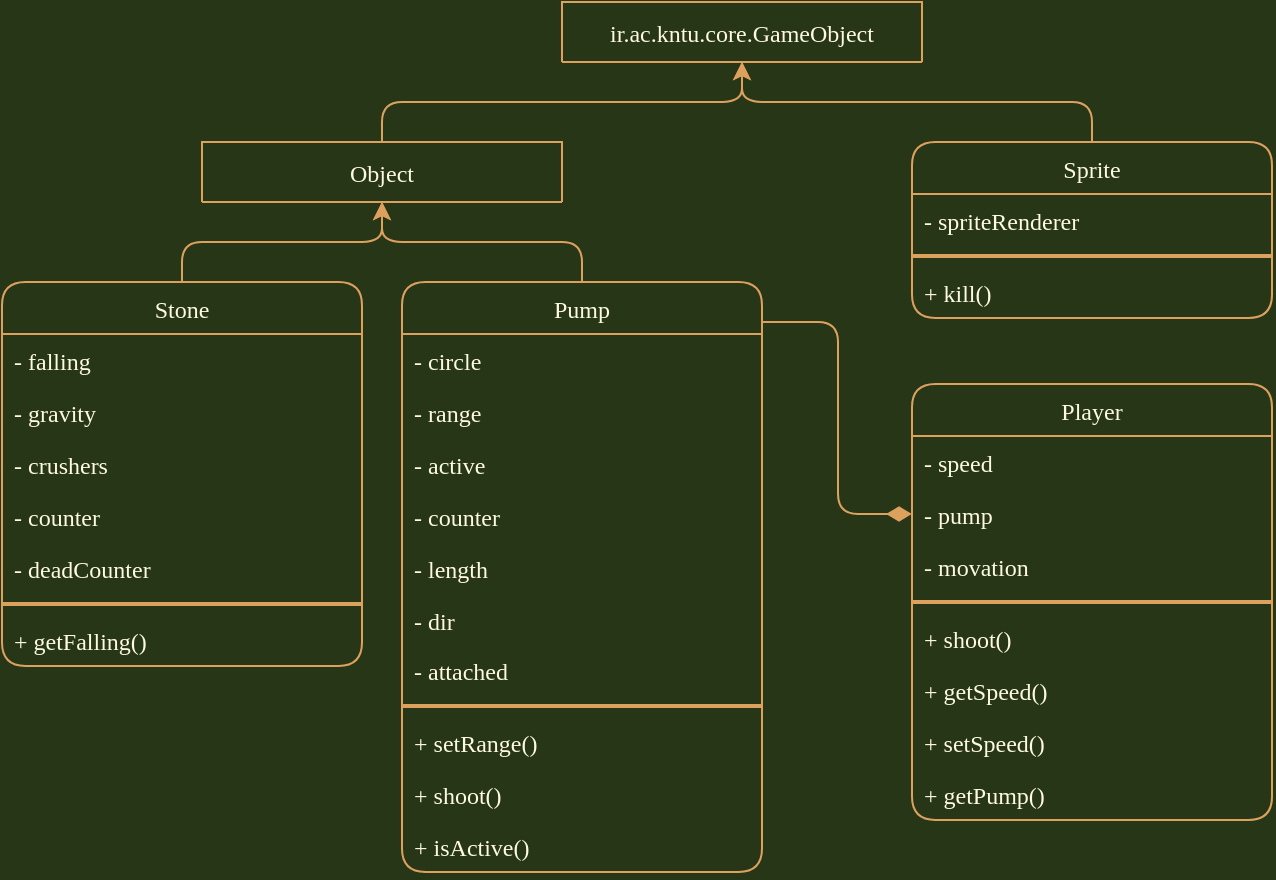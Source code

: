 <mxfile>
    <diagram id="zRiZhJNBTAvJ8HZTbkJA" name="Page-1">
        <mxGraphModel dx="1406" dy="790" grid="1" gridSize="10" guides="1" tooltips="1" connect="1" arrows="1" fold="1" page="1" pageScale="1" pageWidth="1169" pageHeight="827" background="#283618" math="0" shadow="0">
            <root>
                <mxCell id="0"/>
                <mxCell id="1" parent="0"/>
                <mxCell id="145" style="edgeStyle=orthogonalEdgeStyle;orthogonalLoop=1;jettySize=auto;html=1;entryX=0.5;entryY=1;entryDx=0;entryDy=0;strokeColor=#DDA15E;fontColor=#FEFAE0;labelBackgroundColor=#283618;" parent="1" source="14" target="43" edge="1">
                    <mxGeometry relative="1" as="geometry"/>
                </mxCell>
                <mxCell id="14" value="Sprite" style="swimlane;fontStyle=0;childLayout=stackLayout;horizontal=1;startSize=26;fillColor=none;horizontalStack=0;resizeParent=1;resizeParentMax=0;resizeLast=0;collapsible=1;marginBottom=0;strokeColor=#DDA15E;fontColor=#FEFAE0;fontFamily=Lucida Console;align=center;rounded=1;" parent="1" vertex="1">
                    <mxGeometry x="975" y="80" width="180" height="88" as="geometry"/>
                </mxCell>
                <mxCell id="15" value="- spriteRenderer" style="text;strokeColor=none;fillColor=none;align=left;verticalAlign=top;spacingLeft=4;spacingRight=4;overflow=hidden;rotatable=0;points=[[0,0.5],[1,0.5]];portConstraint=eastwest;fontColor=#FEFAE0;fontFamily=Lucida Console;rounded=1;" parent="14" vertex="1">
                    <mxGeometry y="26" width="180" height="26" as="geometry"/>
                </mxCell>
                <mxCell id="29" value="" style="line;strokeWidth=2;html=1;shadow=0;glass=0;sketch=0;fontFamily=Comic Sans MS;fontColor=#FEFAE0;fillColor=none;align=center;strokeColor=#DDA15E;rounded=1;labelBackgroundColor=#283618;" parent="14" vertex="1">
                    <mxGeometry y="52" width="180" height="10" as="geometry"/>
                </mxCell>
                <mxCell id="178" value="+ kill()" style="text;strokeColor=none;fillColor=none;align=left;verticalAlign=top;spacingLeft=4;spacingRight=4;overflow=hidden;rotatable=0;points=[[0,0.5],[1,0.5]];portConstraint=eastwest;fontColor=#FEFAE0;fontFamily=Lucida Console;rounded=1;" parent="14" vertex="1">
                    <mxGeometry y="62" width="180" height="26" as="geometry"/>
                </mxCell>
                <mxCell id="43" value="ir.ac.kntu.core.GameObject" style="swimlane;fontStyle=0;childLayout=stackLayout;horizontal=1;startSize=30;fillColor=none;horizontalStack=0;resizeParent=1;resizeParentMax=0;resizeLast=0;collapsible=1;marginBottom=0;strokeColor=#DDA15E;fontColor=#FEFAE0;fontFamily=Lucida Console;align=center;arcSize=0;rounded=1;" parent="1" vertex="1">
                    <mxGeometry x="800" y="10" width="180" height="30" as="geometry"/>
                </mxCell>
                <mxCell id="177" style="edgeStyle=orthogonalEdgeStyle;orthogonalLoop=1;jettySize=auto;html=1;entryX=0.5;entryY=1;entryDx=0;entryDy=0;strokeColor=#DDA15E;fontColor=#FEFAE0;labelBackgroundColor=#283618;" parent="1" source="150" target="43" edge="1">
                    <mxGeometry relative="1" as="geometry"/>
                </mxCell>
                <mxCell id="150" value="Object" style="swimlane;fontStyle=0;childLayout=stackLayout;horizontal=1;startSize=30;fillColor=none;horizontalStack=0;resizeParent=1;resizeParentMax=0;resizeLast=0;collapsible=1;marginBottom=0;strokeColor=#DDA15E;fontColor=#FEFAE0;fontFamily=Lucida Console;align=center;rounded=1;" parent="1" vertex="1">
                    <mxGeometry x="620" y="80" width="180" height="30" as="geometry"/>
                </mxCell>
                <mxCell id="190" style="edgeStyle=orthogonalEdgeStyle;orthogonalLoop=1;jettySize=auto;html=1;labelBackgroundColor=#283618;strokeColor=#DDA15E;fontColor=#FEFAE0;" edge="1" parent="1" source="179" target="150">
                    <mxGeometry relative="1" as="geometry"/>
                </mxCell>
                <mxCell id="179" value="Stone" style="swimlane;fontStyle=0;childLayout=stackLayout;horizontal=1;startSize=26;fillColor=none;horizontalStack=0;resizeParent=1;resizeParentMax=0;resizeLast=0;collapsible=1;marginBottom=0;strokeColor=#DDA15E;fontColor=#FEFAE0;fontFamily=Lucida Console;align=center;rounded=1;" vertex="1" parent="1">
                    <mxGeometry x="520" y="150" width="180" height="192" as="geometry"/>
                </mxCell>
                <mxCell id="180" value="- falling" style="text;strokeColor=none;fillColor=none;align=left;verticalAlign=top;spacingLeft=4;spacingRight=4;overflow=hidden;rotatable=0;points=[[0,0.5],[1,0.5]];portConstraint=eastwest;fontColor=#FEFAE0;fontFamily=Lucida Console;rounded=1;" vertex="1" parent="179">
                    <mxGeometry y="26" width="180" height="26" as="geometry"/>
                </mxCell>
                <mxCell id="181" value="- gravity" style="text;strokeColor=none;fillColor=none;align=left;verticalAlign=top;spacingLeft=4;spacingRight=4;overflow=hidden;rotatable=0;points=[[0,0.5],[1,0.5]];portConstraint=eastwest;fontColor=#FEFAE0;fontFamily=Lucida Console;rounded=1;" vertex="1" parent="179">
                    <mxGeometry y="52" width="180" height="26" as="geometry"/>
                </mxCell>
                <mxCell id="182" value="- crushers" style="text;strokeColor=none;fillColor=none;align=left;verticalAlign=top;spacingLeft=4;spacingRight=4;overflow=hidden;rotatable=0;points=[[0,0.5],[1,0.5]];portConstraint=eastwest;fontColor=#FEFAE0;fontFamily=Lucida Console;rounded=1;" vertex="1" parent="179">
                    <mxGeometry y="78" width="180" height="26" as="geometry"/>
                </mxCell>
                <mxCell id="183" value="- counter" style="text;strokeColor=none;fillColor=none;align=left;verticalAlign=top;spacingLeft=4;spacingRight=4;overflow=hidden;rotatable=0;points=[[0,0.5],[1,0.5]];portConstraint=eastwest;fontColor=#FEFAE0;fontFamily=Lucida Console;rounded=1;" vertex="1" parent="179">
                    <mxGeometry y="104" width="180" height="26" as="geometry"/>
                </mxCell>
                <mxCell id="185" value="- deadCounter" style="text;strokeColor=none;fillColor=none;align=left;verticalAlign=top;spacingLeft=4;spacingRight=4;overflow=hidden;rotatable=0;points=[[0,0.5],[1,0.5]];portConstraint=eastwest;fontColor=#FEFAE0;fontFamily=Lucida Console;rounded=1;" vertex="1" parent="179">
                    <mxGeometry y="130" width="180" height="26" as="geometry"/>
                </mxCell>
                <mxCell id="184" value="" style="line;strokeWidth=2;html=1;shadow=0;glass=0;sketch=0;fontFamily=Comic Sans MS;fontColor=#FEFAE0;fillColor=none;align=center;strokeColor=#DDA15E;rounded=1;labelBackgroundColor=#283618;" vertex="1" parent="179">
                    <mxGeometry y="156" width="180" height="10" as="geometry"/>
                </mxCell>
                <mxCell id="186" value="+ getFalling()" style="text;strokeColor=none;fillColor=none;align=left;verticalAlign=top;spacingLeft=4;spacingRight=4;overflow=hidden;rotatable=0;points=[[0,0.5],[1,0.5]];portConstraint=eastwest;fontColor=#FEFAE0;fontFamily=Lucida Console;rounded=1;" vertex="1" parent="179">
                    <mxGeometry y="166" width="180" height="26" as="geometry"/>
                </mxCell>
                <mxCell id="199" style="edgeStyle=orthogonalEdgeStyle;curved=0;rounded=1;sketch=0;orthogonalLoop=1;jettySize=auto;html=1;fontColor=#FEFAE0;strokeColor=#DDA15E;fillColor=#BC6C25;" edge="1" parent="1" source="191" target="150">
                    <mxGeometry relative="1" as="geometry"/>
                </mxCell>
                <mxCell id="214" style="edgeStyle=orthogonalEdgeStyle;curved=0;rounded=1;sketch=0;orthogonalLoop=1;jettySize=auto;html=1;entryX=0;entryY=0.5;entryDx=0;entryDy=0;fontColor=#FEFAE0;strokeColor=#DDA15E;fillColor=#BC6C25;endSize=10;endArrow=diamondThin;endFill=1;" edge="1" parent="1" source="191" target="206">
                    <mxGeometry relative="1" as="geometry">
                        <Array as="points">
                            <mxPoint x="938" y="170"/>
                            <mxPoint x="938" y="266"/>
                        </Array>
                    </mxGeometry>
                </mxCell>
                <mxCell id="191" value="Pump" style="swimlane;fontStyle=0;childLayout=stackLayout;horizontal=1;startSize=26;fillColor=none;horizontalStack=0;resizeParent=1;resizeParentMax=0;resizeLast=0;collapsible=1;marginBottom=0;strokeColor=#DDA15E;fontColor=#FEFAE0;fontFamily=Lucida Console;align=center;rounded=1;" vertex="1" parent="1">
                    <mxGeometry x="720" y="150" width="180" height="295" as="geometry"/>
                </mxCell>
                <mxCell id="192" value="- circle" style="text;strokeColor=none;fillColor=none;align=left;verticalAlign=top;spacingLeft=4;spacingRight=4;overflow=hidden;rotatable=0;points=[[0,0.5],[1,0.5]];portConstraint=eastwest;fontColor=#FEFAE0;fontFamily=Lucida Console;rounded=1;" vertex="1" parent="191">
                    <mxGeometry y="26" width="180" height="26" as="geometry"/>
                </mxCell>
                <mxCell id="193" value="- range" style="text;strokeColor=none;fillColor=none;align=left;verticalAlign=top;spacingLeft=4;spacingRight=4;overflow=hidden;rotatable=0;points=[[0,0.5],[1,0.5]];portConstraint=eastwest;fontColor=#FEFAE0;fontFamily=Lucida Console;rounded=1;" vertex="1" parent="191">
                    <mxGeometry y="52" width="180" height="26" as="geometry"/>
                </mxCell>
                <mxCell id="194" value="- active" style="text;strokeColor=none;fillColor=none;align=left;verticalAlign=top;spacingLeft=4;spacingRight=4;overflow=hidden;rotatable=0;points=[[0,0.5],[1,0.5]];portConstraint=eastwest;fontColor=#FEFAE0;fontFamily=Lucida Console;rounded=1;" vertex="1" parent="191">
                    <mxGeometry y="78" width="180" height="26" as="geometry"/>
                </mxCell>
                <mxCell id="195" value="- counter" style="text;strokeColor=none;fillColor=none;align=left;verticalAlign=top;spacingLeft=4;spacingRight=4;overflow=hidden;rotatable=0;points=[[0,0.5],[1,0.5]];portConstraint=eastwest;fontColor=#FEFAE0;fontFamily=Lucida Console;rounded=1;" vertex="1" parent="191">
                    <mxGeometry y="104" width="180" height="26" as="geometry"/>
                </mxCell>
                <mxCell id="196" value="- length" style="text;strokeColor=none;fillColor=none;align=left;verticalAlign=top;spacingLeft=4;spacingRight=4;overflow=hidden;rotatable=0;points=[[0,0.5],[1,0.5]];portConstraint=eastwest;fontColor=#FEFAE0;fontFamily=Lucida Console;rounded=1;" vertex="1" parent="191">
                    <mxGeometry y="130" width="180" height="26" as="geometry"/>
                </mxCell>
                <mxCell id="200" value="- dir" style="text;strokeColor=none;fillColor=none;align=left;verticalAlign=top;spacingLeft=4;spacingRight=4;overflow=hidden;rotatable=0;points=[[0,0.5],[1,0.5]];portConstraint=eastwest;fontColor=#FEFAE0;fontFamily=Lucida Console;rounded=1;" vertex="1" parent="191">
                    <mxGeometry y="156" width="180" height="25" as="geometry"/>
                </mxCell>
                <mxCell id="198" value="- attached" style="text;strokeColor=none;fillColor=none;align=left;verticalAlign=top;spacingLeft=4;spacingRight=4;overflow=hidden;rotatable=0;points=[[0,0.5],[1,0.5]];portConstraint=eastwest;fontColor=#FEFAE0;fontFamily=Lucida Console;rounded=1;" vertex="1" parent="191">
                    <mxGeometry y="181" width="180" height="26" as="geometry"/>
                </mxCell>
                <mxCell id="197" value="" style="line;strokeWidth=2;html=1;shadow=0;glass=0;sketch=0;fontFamily=Comic Sans MS;fontColor=#FEFAE0;fillColor=none;align=center;strokeColor=#DDA15E;rounded=1;labelBackgroundColor=#283618;" vertex="1" parent="191">
                    <mxGeometry y="207" width="180" height="10" as="geometry"/>
                </mxCell>
                <mxCell id="201" value="+ setRange()" style="text;strokeColor=none;fillColor=none;align=left;verticalAlign=top;spacingLeft=4;spacingRight=4;overflow=hidden;rotatable=0;points=[[0,0.5],[1,0.5]];portConstraint=eastwest;fontColor=#FEFAE0;fontFamily=Lucida Console;rounded=1;" vertex="1" parent="191">
                    <mxGeometry y="217" width="180" height="26" as="geometry"/>
                </mxCell>
                <mxCell id="202" value="+ shoot()" style="text;strokeColor=none;fillColor=none;align=left;verticalAlign=top;spacingLeft=4;spacingRight=4;overflow=hidden;rotatable=0;points=[[0,0.5],[1,0.5]];portConstraint=eastwest;fontColor=#FEFAE0;fontFamily=Lucida Console;rounded=1;" vertex="1" parent="191">
                    <mxGeometry y="243" width="180" height="26" as="geometry"/>
                </mxCell>
                <mxCell id="203" value="+ isActive()" style="text;strokeColor=none;fillColor=none;align=left;verticalAlign=top;spacingLeft=4;spacingRight=4;overflow=hidden;rotatable=0;points=[[0,0.5],[1,0.5]];portConstraint=eastwest;fontColor=#FEFAE0;fontFamily=Lucida Console;rounded=1;" vertex="1" parent="191">
                    <mxGeometry y="269" width="180" height="26" as="geometry"/>
                </mxCell>
                <mxCell id="204" value="Player" style="swimlane;fontStyle=0;childLayout=stackLayout;horizontal=1;startSize=26;fillColor=none;horizontalStack=0;resizeParent=1;resizeParentMax=0;resizeLast=0;collapsible=1;marginBottom=0;strokeColor=#DDA15E;fontColor=#FEFAE0;fontFamily=Lucida Console;align=center;rounded=1;" vertex="1" parent="1">
                    <mxGeometry x="975" y="201" width="180" height="218" as="geometry"/>
                </mxCell>
                <mxCell id="205" value="- speed" style="text;strokeColor=none;fillColor=none;align=left;verticalAlign=top;spacingLeft=4;spacingRight=4;overflow=hidden;rotatable=0;points=[[0,0.5],[1,0.5]];portConstraint=eastwest;fontColor=#FEFAE0;fontFamily=Lucida Console;rounded=1;" vertex="1" parent="204">
                    <mxGeometry y="26" width="180" height="26" as="geometry"/>
                </mxCell>
                <mxCell id="206" value="- pump" style="text;strokeColor=none;fillColor=none;align=left;verticalAlign=top;spacingLeft=4;spacingRight=4;overflow=hidden;rotatable=0;points=[[0,0.5],[1,0.5]];portConstraint=eastwest;fontColor=#FEFAE0;fontFamily=Lucida Console;rounded=1;" vertex="1" parent="204">
                    <mxGeometry y="52" width="180" height="26" as="geometry"/>
                </mxCell>
                <mxCell id="207" value="- movation" style="text;strokeColor=none;fillColor=none;align=left;verticalAlign=top;spacingLeft=4;spacingRight=4;overflow=hidden;rotatable=0;points=[[0,0.5],[1,0.5]];portConstraint=eastwest;fontColor=#FEFAE0;fontFamily=Lucida Console;rounded=1;" vertex="1" parent="204">
                    <mxGeometry y="78" width="180" height="26" as="geometry"/>
                </mxCell>
                <mxCell id="209" value="" style="line;strokeWidth=2;html=1;shadow=0;glass=0;sketch=0;fontFamily=Comic Sans MS;fontColor=#FEFAE0;fillColor=none;align=center;strokeColor=#DDA15E;rounded=1;labelBackgroundColor=#283618;" vertex="1" parent="204">
                    <mxGeometry y="104" width="180" height="10" as="geometry"/>
                </mxCell>
                <mxCell id="210" value="+ shoot()" style="text;strokeColor=none;fillColor=none;align=left;verticalAlign=top;spacingLeft=4;spacingRight=4;overflow=hidden;rotatable=0;points=[[0,0.5],[1,0.5]];portConstraint=eastwest;fontColor=#FEFAE0;fontFamily=Lucida Console;rounded=1;" vertex="1" parent="204">
                    <mxGeometry y="114" width="180" height="26" as="geometry"/>
                </mxCell>
                <mxCell id="211" value="+ getSpeed()" style="text;strokeColor=none;fillColor=none;align=left;verticalAlign=top;spacingLeft=4;spacingRight=4;overflow=hidden;rotatable=0;points=[[0,0.5],[1,0.5]];portConstraint=eastwest;fontColor=#FEFAE0;fontFamily=Lucida Console;rounded=1;" vertex="1" parent="204">
                    <mxGeometry y="140" width="180" height="26" as="geometry"/>
                </mxCell>
                <mxCell id="212" value="+ setSpeed()" style="text;strokeColor=none;fillColor=none;align=left;verticalAlign=top;spacingLeft=4;spacingRight=4;overflow=hidden;rotatable=0;points=[[0,0.5],[1,0.5]];portConstraint=eastwest;fontColor=#FEFAE0;fontFamily=Lucida Console;rounded=1;" vertex="1" parent="204">
                    <mxGeometry y="166" width="180" height="26" as="geometry"/>
                </mxCell>
                <mxCell id="213" value="+ getPump()" style="text;strokeColor=none;fillColor=none;align=left;verticalAlign=top;spacingLeft=4;spacingRight=4;overflow=hidden;rotatable=0;points=[[0,0.5],[1,0.5]];portConstraint=eastwest;fontColor=#FEFAE0;fontFamily=Lucida Console;rounded=1;" vertex="1" parent="204">
                    <mxGeometry y="192" width="180" height="26" as="geometry"/>
                </mxCell>
            </root>
        </mxGraphModel>
    </diagram>
</mxfile>